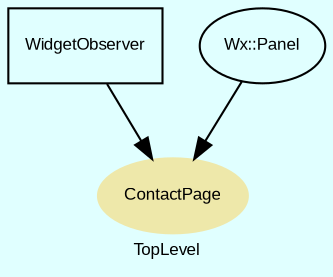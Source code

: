 digraph TopLevel {
    compound = true
    bgcolor = lightcyan1
    fontname = Arial
    fontsize = 8
    label = "TopLevel"
    node [
        fontname = Arial,
        fontsize = 8,
        color = black
    ]

    ContactPage [
        fontcolor = black,
        URL = "classes/ContactPage.html",
        shape = ellipse,
        color = palegoldenrod,
        style = filled,
        label = "ContactPage"
    ]

    WidgetObserver [
        URL = "classes/WidgetObserver.html",
        shape = box,
        label = "WidgetObserver"
    ]

    WidgetObserver -> ContactPage [

    ]

    Wx__Panel [
        URL = "classes/Wx/Panel.html",
        label = "Wx::Panel"
    ]

    Wx__Panel -> ContactPage [

    ]

}

